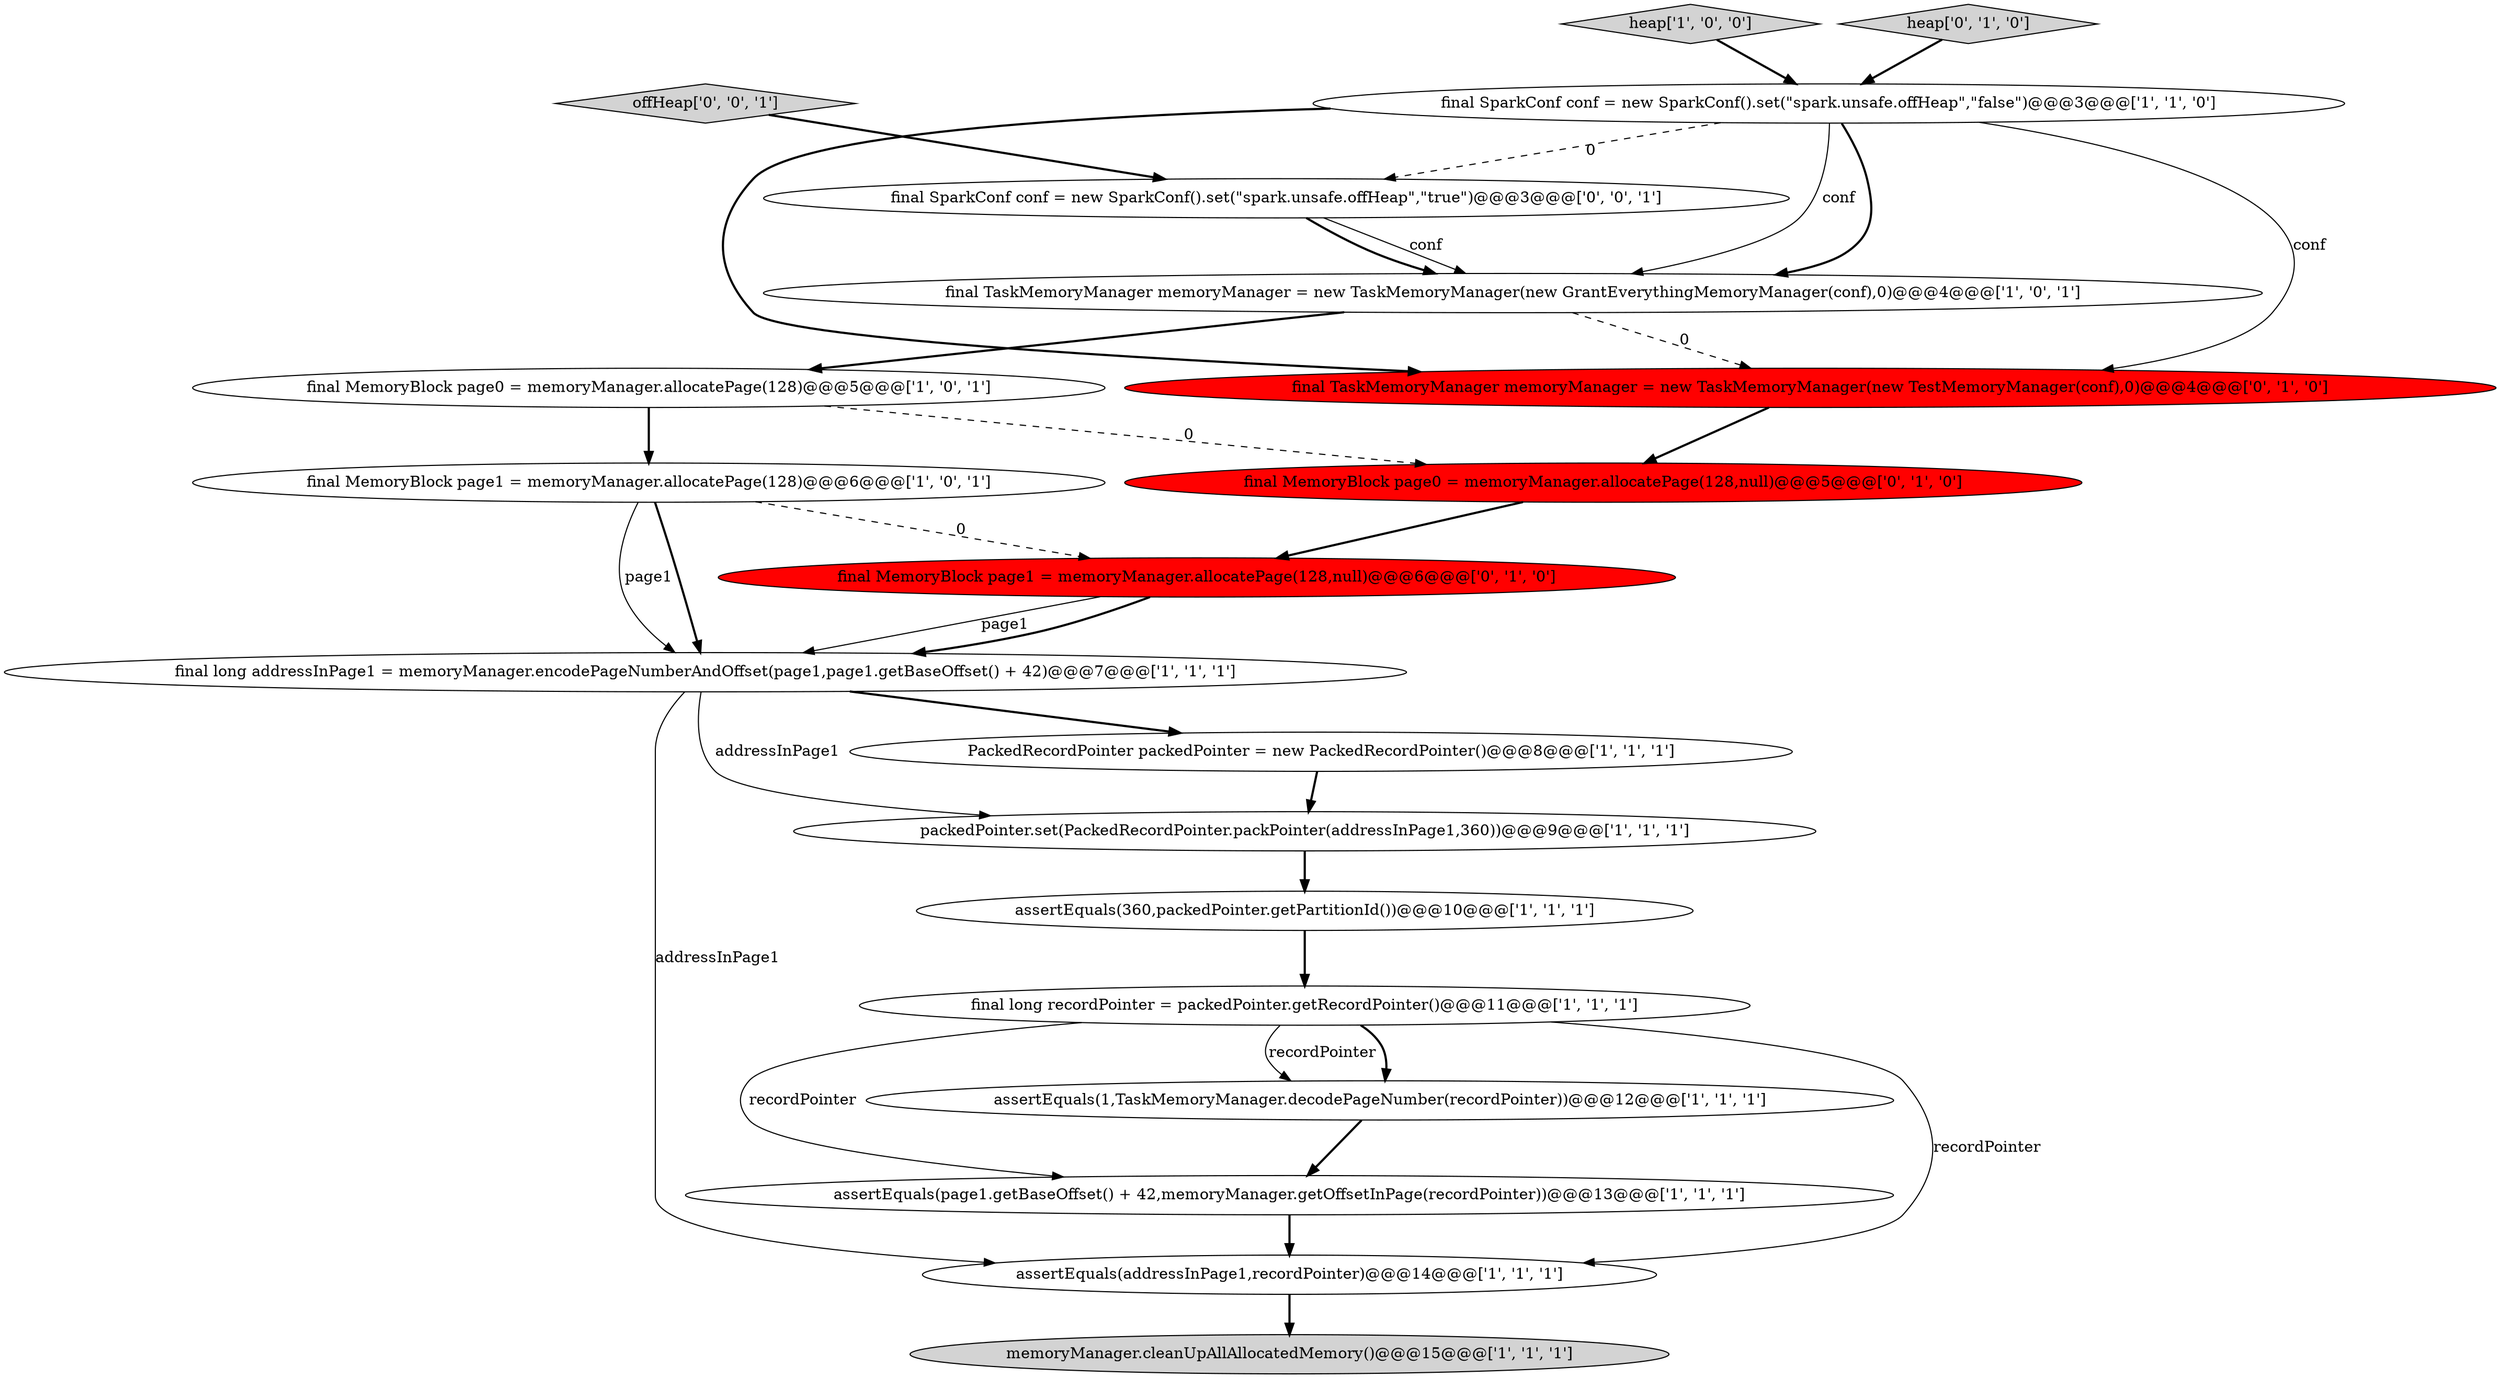 digraph {
15 [style = filled, label = "final TaskMemoryManager memoryManager = new TaskMemoryManager(new TestMemoryManager(conf),0)@@@4@@@['0', '1', '0']", fillcolor = red, shape = ellipse image = "AAA1AAABBB2BBB"];
18 [style = filled, label = "final SparkConf conf = new SparkConf().set(\"spark.unsafe.offHeap\",\"true\")@@@3@@@['0', '0', '1']", fillcolor = white, shape = ellipse image = "AAA0AAABBB3BBB"];
5 [style = filled, label = "final MemoryBlock page0 = memoryManager.allocatePage(128)@@@5@@@['1', '0', '1']", fillcolor = white, shape = ellipse image = "AAA0AAABBB1BBB"];
8 [style = filled, label = "memoryManager.cleanUpAllAllocatedMemory()@@@15@@@['1', '1', '1']", fillcolor = lightgray, shape = ellipse image = "AAA0AAABBB1BBB"];
10 [style = filled, label = "assertEquals(1,TaskMemoryManager.decodePageNumber(recordPointer))@@@12@@@['1', '1', '1']", fillcolor = white, shape = ellipse image = "AAA0AAABBB1BBB"];
7 [style = filled, label = "final long addressInPage1 = memoryManager.encodePageNumberAndOffset(page1,page1.getBaseOffset() + 42)@@@7@@@['1', '1', '1']", fillcolor = white, shape = ellipse image = "AAA0AAABBB1BBB"];
3 [style = filled, label = "heap['1', '0', '0']", fillcolor = lightgray, shape = diamond image = "AAA0AAABBB1BBB"];
11 [style = filled, label = "packedPointer.set(PackedRecordPointer.packPointer(addressInPage1,360))@@@9@@@['1', '1', '1']", fillcolor = white, shape = ellipse image = "AAA0AAABBB1BBB"];
19 [style = filled, label = "offHeap['0', '0', '1']", fillcolor = lightgray, shape = diamond image = "AAA0AAABBB3BBB"];
13 [style = filled, label = "final long recordPointer = packedPointer.getRecordPointer()@@@11@@@['1', '1', '1']", fillcolor = white, shape = ellipse image = "AAA0AAABBB1BBB"];
12 [style = filled, label = "assertEquals(page1.getBaseOffset() + 42,memoryManager.getOffsetInPage(recordPointer))@@@13@@@['1', '1', '1']", fillcolor = white, shape = ellipse image = "AAA0AAABBB1BBB"];
1 [style = filled, label = "final SparkConf conf = new SparkConf().set(\"spark.unsafe.offHeap\",\"false\")@@@3@@@['1', '1', '0']", fillcolor = white, shape = ellipse image = "AAA0AAABBB1BBB"];
6 [style = filled, label = "assertEquals(360,packedPointer.getPartitionId())@@@10@@@['1', '1', '1']", fillcolor = white, shape = ellipse image = "AAA0AAABBB1BBB"];
0 [style = filled, label = "final TaskMemoryManager memoryManager = new TaskMemoryManager(new GrantEverythingMemoryManager(conf),0)@@@4@@@['1', '0', '1']", fillcolor = white, shape = ellipse image = "AAA0AAABBB1BBB"];
4 [style = filled, label = "assertEquals(addressInPage1,recordPointer)@@@14@@@['1', '1', '1']", fillcolor = white, shape = ellipse image = "AAA0AAABBB1BBB"];
14 [style = filled, label = "heap['0', '1', '0']", fillcolor = lightgray, shape = diamond image = "AAA0AAABBB2BBB"];
16 [style = filled, label = "final MemoryBlock page1 = memoryManager.allocatePage(128,null)@@@6@@@['0', '1', '0']", fillcolor = red, shape = ellipse image = "AAA1AAABBB2BBB"];
9 [style = filled, label = "PackedRecordPointer packedPointer = new PackedRecordPointer()@@@8@@@['1', '1', '1']", fillcolor = white, shape = ellipse image = "AAA0AAABBB1BBB"];
17 [style = filled, label = "final MemoryBlock page0 = memoryManager.allocatePage(128,null)@@@5@@@['0', '1', '0']", fillcolor = red, shape = ellipse image = "AAA1AAABBB2BBB"];
2 [style = filled, label = "final MemoryBlock page1 = memoryManager.allocatePage(128)@@@6@@@['1', '0', '1']", fillcolor = white, shape = ellipse image = "AAA0AAABBB1BBB"];
13->10 [style = bold, label=""];
16->7 [style = solid, label="page1"];
19->18 [style = bold, label=""];
9->11 [style = bold, label=""];
13->12 [style = solid, label="recordPointer"];
3->1 [style = bold, label=""];
1->15 [style = bold, label=""];
11->6 [style = bold, label=""];
16->7 [style = bold, label=""];
7->11 [style = solid, label="addressInPage1"];
0->15 [style = dashed, label="0"];
1->18 [style = dashed, label="0"];
1->0 [style = bold, label=""];
13->4 [style = solid, label="recordPointer"];
1->15 [style = solid, label="conf"];
14->1 [style = bold, label=""];
1->0 [style = solid, label="conf"];
13->10 [style = solid, label="recordPointer"];
7->9 [style = bold, label=""];
7->4 [style = solid, label="addressInPage1"];
5->2 [style = bold, label=""];
15->17 [style = bold, label=""];
5->17 [style = dashed, label="0"];
12->4 [style = bold, label=""];
10->12 [style = bold, label=""];
2->16 [style = dashed, label="0"];
6->13 [style = bold, label=""];
18->0 [style = solid, label="conf"];
4->8 [style = bold, label=""];
2->7 [style = solid, label="page1"];
2->7 [style = bold, label=""];
18->0 [style = bold, label=""];
17->16 [style = bold, label=""];
0->5 [style = bold, label=""];
}
